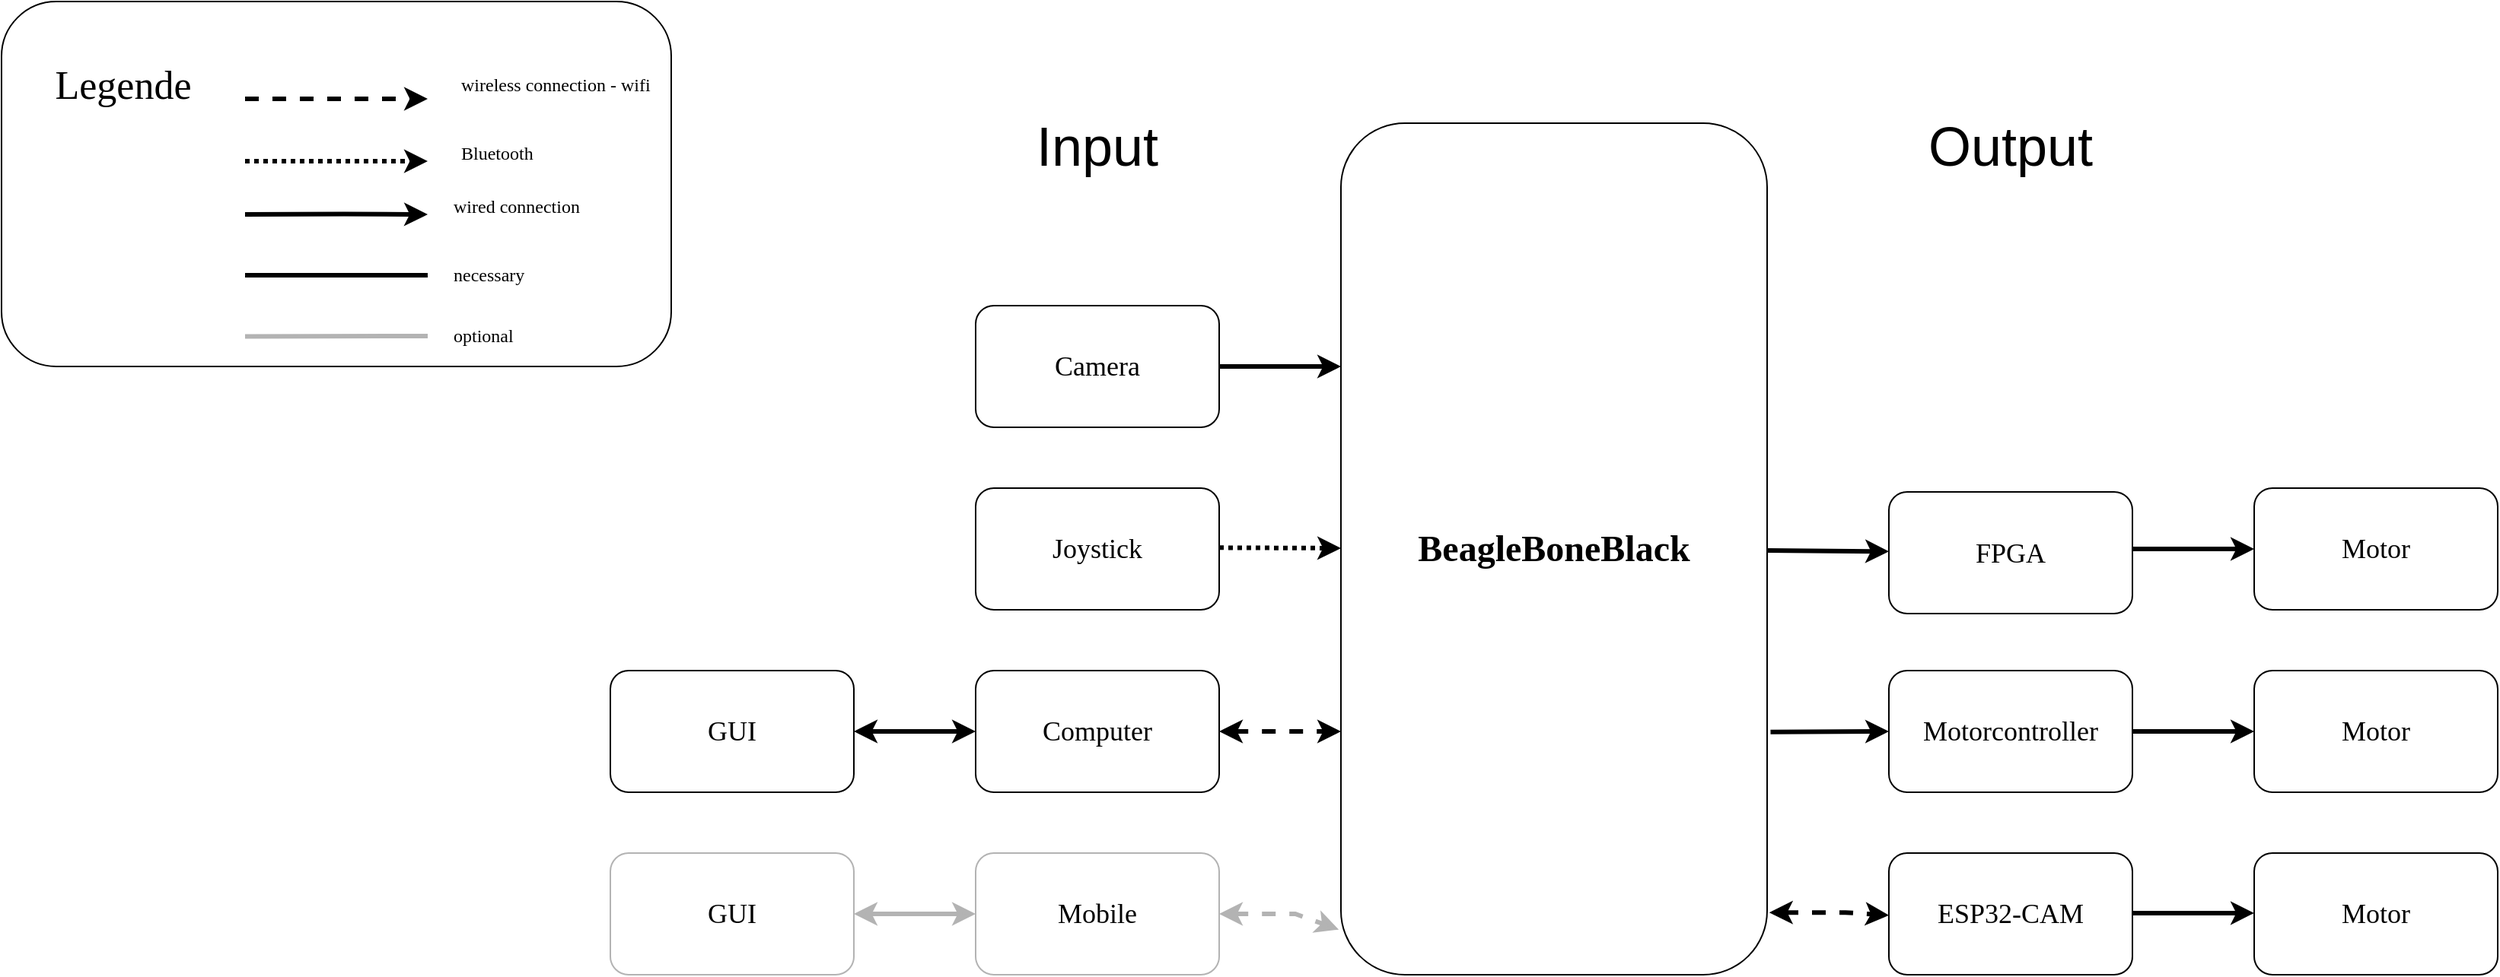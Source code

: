 <mxfile>
    <diagram id="vDkpHy24H6BLEEyWHWST" name="Page-1">
        <mxGraphModel dx="944" dy="812" grid="1" gridSize="10" guides="1" tooltips="1" connect="1" arrows="1" fold="1" page="1" pageScale="1" pageWidth="850" pageHeight="1100" math="0" shadow="0">
            <root>
                <mxCell id="0"/>
                <mxCell id="1" parent="0"/>
                <mxCell id="u42_QQyzw5wVbMvCu_jc-66" value="" style="rounded=1;whiteSpace=wrap;html=1;fontFamily=Comic Sans MS;fillColor=none;" parent="1" vertex="1">
                    <mxGeometry y="360" width="440" height="240" as="geometry"/>
                </mxCell>
                <mxCell id="u42_QQyzw5wVbMvCu_jc-2" value="&lt;font style=&quot;font-size: 18px&quot;&gt;GUI &lt;/font&gt;" style="rounded=1;whiteSpace=wrap;html=1;fontFamily=Comic Sans MS;strokeColor=#B3B3B3;" parent="1" vertex="1">
                    <mxGeometry x="400" y="920" width="160" height="80" as="geometry"/>
                </mxCell>
                <mxCell id="u42_QQyzw5wVbMvCu_jc-4" value="&lt;font style=&quot;font-size: 18px&quot;&gt;Joystick&lt;/font&gt;" style="rounded=1;whiteSpace=wrap;html=1;fontFamily=Comic Sans MS;" parent="1" vertex="1">
                    <mxGeometry x="640" y="680" width="160" height="80" as="geometry"/>
                </mxCell>
                <mxCell id="u42_QQyzw5wVbMvCu_jc-5" value="&lt;h1&gt;&lt;font style=&quot;font-size: 24px&quot;&gt;BeagleBoneBlack&lt;/font&gt;&lt;/h1&gt;" style="rounded=1;whiteSpace=wrap;html=1;fontFamily=Comic Sans MS;" parent="1" vertex="1">
                    <mxGeometry x="880" y="440" width="280" height="560" as="geometry"/>
                </mxCell>
                <mxCell id="u42_QQyzw5wVbMvCu_jc-9" value="&lt;font style=&quot;font-size: 18px&quot;&gt;Camera&lt;/font&gt;" style="rounded=1;whiteSpace=wrap;html=1;fontFamily=Comic Sans MS;" parent="1" vertex="1">
                    <mxGeometry x="640" y="560" width="160" height="80" as="geometry"/>
                </mxCell>
                <mxCell id="u42_QQyzw5wVbMvCu_jc-10" value="&lt;font style=&quot;font-size: 18px&quot;&gt;Motorcontroller&lt;/font&gt;" style="rounded=1;whiteSpace=wrap;html=1;fontFamily=Comic Sans MS;" parent="1" vertex="1">
                    <mxGeometry x="1240" y="800" width="160" height="80" as="geometry"/>
                </mxCell>
                <mxCell id="u42_QQyzw5wVbMvCu_jc-11" value="&lt;font style=&quot;font-size: 18px&quot;&gt;FPGA&lt;/font&gt;" style="rounded=1;whiteSpace=wrap;html=1;fontFamily=Comic Sans MS;" parent="1" vertex="1">
                    <mxGeometry x="1240" y="682.5" width="160" height="80" as="geometry"/>
                </mxCell>
                <mxCell id="u42_QQyzw5wVbMvCu_jc-15" value="" style="endArrow=classic;html=1;rounded=0;strokeWidth=3;dashed=1;fontFamily=Comic Sans MS;" parent="1" edge="1">
                    <mxGeometry width="50" height="50" relative="1" as="geometry">
                        <mxPoint x="160" y="424" as="sourcePoint"/>
                        <mxPoint x="280" y="424" as="targetPoint"/>
                    </mxGeometry>
                </mxCell>
                <mxCell id="u42_QQyzw5wVbMvCu_jc-16" value="wireless connection - wifi" style="text;html=1;align=left;verticalAlign=middle;resizable=0;points=[];autosize=1;strokeColor=none;fillColor=none;fontFamily=Comic Sans MS;" parent="1" vertex="1">
                    <mxGeometry x="300" y="400" width="180" height="30" as="geometry"/>
                </mxCell>
                <mxCell id="u42_QQyzw5wVbMvCu_jc-19" value="" style="endArrow=classic;html=1;rounded=0;strokeWidth=3;fontFamily=Comic Sans MS;" parent="1" edge="1">
                    <mxGeometry width="50" height="50" relative="1" as="geometry">
                        <mxPoint x="160" y="500" as="sourcePoint"/>
                        <mxPoint x="280" y="500" as="targetPoint"/>
                        <Array as="points">
                            <mxPoint x="225" y="499.71"/>
                        </Array>
                    </mxGeometry>
                </mxCell>
                <mxCell id="u42_QQyzw5wVbMvCu_jc-20" value="Bluetooth" style="text;html=1;align=left;verticalAlign=middle;resizable=0;points=[];autosize=1;strokeColor=none;fillColor=none;fontFamily=Comic Sans MS;" parent="1" vertex="1">
                    <mxGeometry x="300" y="450" width="60" height="20" as="geometry"/>
                </mxCell>
                <mxCell id="u42_QQyzw5wVbMvCu_jc-21" value="&lt;font style=&quot;font-size: 18px&quot;&gt;GUI&lt;/font&gt;" style="rounded=1;whiteSpace=wrap;html=1;fontFamily=Comic Sans MS;" parent="1" vertex="1">
                    <mxGeometry x="400" y="800" width="160" height="80" as="geometry"/>
                </mxCell>
                <mxCell id="u42_QQyzw5wVbMvCu_jc-26" value="&lt;font style=&quot;font-size: 18px&quot;&gt;Computer&lt;/font&gt;" style="rounded=1;whiteSpace=wrap;html=1;fontFamily=Comic Sans MS;" parent="1" vertex="1">
                    <mxGeometry x="640" y="800" width="160" height="80" as="geometry"/>
                </mxCell>
                <mxCell id="u42_QQyzw5wVbMvCu_jc-29" value="&lt;font style=&quot;font-size: 18px&quot;&gt;Mobile&lt;/font&gt;" style="rounded=1;whiteSpace=wrap;html=1;fontFamily=Comic Sans MS;strokeColor=#B3B3B3;" parent="1" vertex="1">
                    <mxGeometry x="640" y="920" width="160" height="80" as="geometry"/>
                </mxCell>
                <mxCell id="u42_QQyzw5wVbMvCu_jc-31" value="&lt;font style=&quot;font-size: 18px&quot;&gt;Motor&lt;/font&gt;" style="rounded=1;whiteSpace=wrap;html=1;fontFamily=Comic Sans MS;" parent="1" vertex="1">
                    <mxGeometry x="1480" y="800" width="160" height="80" as="geometry"/>
                </mxCell>
                <mxCell id="22" value="" style="edgeStyle=none;html=1;" edge="1" parent="1" source="u42_QQyzw5wVbMvCu_jc-40">
                    <mxGeometry relative="1" as="geometry">
                        <mxPoint x="1400" y="962.5" as="targetPoint"/>
                    </mxGeometry>
                </mxCell>
                <mxCell id="u42_QQyzw5wVbMvCu_jc-42" value="" style="endArrow=classic;html=1;rounded=0;strokeWidth=3;exitX=1;exitY=0.5;exitDx=0;exitDy=0;entryX=0;entryY=0.5;entryDx=0;entryDy=0;fontFamily=Comic Sans MS;" parent="1" source="u42_QQyzw5wVbMvCu_jc-10" target="u42_QQyzw5wVbMvCu_jc-31" edge="1">
                    <mxGeometry width="50" height="50" relative="1" as="geometry">
                        <mxPoint x="560" y="377.5" as="sourcePoint"/>
                        <mxPoint x="680" y="377.5" as="targetPoint"/>
                    </mxGeometry>
                </mxCell>
                <mxCell id="u42_QQyzw5wVbMvCu_jc-44" value="" style="endArrow=classic;html=1;rounded=0;strokeWidth=3;entryX=0;entryY=0.5;entryDx=0;entryDy=0;exitX=1.008;exitY=0.715;exitDx=0;exitDy=0;exitPerimeter=0;fontFamily=Comic Sans MS;" parent="1" source="u42_QQyzw5wVbMvCu_jc-5" target="u42_QQyzw5wVbMvCu_jc-10" edge="1">
                    <mxGeometry width="50" height="50" relative="1" as="geometry">
                        <mxPoint x="1170" y="845.5" as="sourcePoint"/>
                        <mxPoint x="1250" y="732.5" as="targetPoint"/>
                    </mxGeometry>
                </mxCell>
                <mxCell id="u42_QQyzw5wVbMvCu_jc-47" value="" style="endArrow=classic;startArrow=classic;html=1;rounded=0;dashed=1;strokeWidth=3;exitX=1;exitY=0.5;exitDx=0;exitDy=0;fontFamily=Comic Sans MS;" parent="1" source="u42_QQyzw5wVbMvCu_jc-26" edge="1">
                    <mxGeometry width="50" height="50" relative="1" as="geometry">
                        <mxPoint x="1030" y="590" as="sourcePoint"/>
                        <mxPoint x="880" y="840" as="targetPoint"/>
                        <Array as="points">
                            <mxPoint x="870" y="840"/>
                        </Array>
                    </mxGeometry>
                </mxCell>
                <mxCell id="u42_QQyzw5wVbMvCu_jc-49" value="" style="endArrow=classic;startArrow=classic;html=1;rounded=0;dashed=1;strokeWidth=3;exitX=1;exitY=0.5;exitDx=0;exitDy=0;entryX=-0.005;entryY=0.947;entryDx=0;entryDy=0;entryPerimeter=0;fontFamily=Comic Sans MS;strokeColor=#B3B3B3;" parent="1" source="u42_QQyzw5wVbMvCu_jc-29" target="u42_QQyzw5wVbMvCu_jc-5" edge="1">
                    <mxGeometry width="50" height="50" relative="1" as="geometry">
                        <mxPoint x="810" y="850" as="sourcePoint"/>
                        <mxPoint x="900" y="850" as="targetPoint"/>
                        <Array as="points">
                            <mxPoint x="850" y="960"/>
                        </Array>
                    </mxGeometry>
                </mxCell>
                <mxCell id="u42_QQyzw5wVbMvCu_jc-50" value="" style="endArrow=classic;html=1;rounded=0;strokeWidth=3;entryX=0;entryY=0.5;entryDx=0;entryDy=0;fontFamily=Comic Sans MS;" parent="1" edge="1">
                    <mxGeometry width="50" height="50" relative="1" as="geometry">
                        <mxPoint x="1160" y="721" as="sourcePoint"/>
                        <mxPoint x="1240" y="721.67" as="targetPoint"/>
                    </mxGeometry>
                </mxCell>
                <mxCell id="u42_QQyzw5wVbMvCu_jc-53" value="" style="endArrow=classic;html=1;rounded=0;strokeWidth=3;fontFamily=Comic Sans MS;" parent="1" edge="1">
                    <mxGeometry width="50" height="50" relative="1" as="geometry">
                        <mxPoint x="800" y="600" as="sourcePoint"/>
                        <mxPoint x="880" y="600" as="targetPoint"/>
                    </mxGeometry>
                </mxCell>
                <mxCell id="u42_QQyzw5wVbMvCu_jc-56" value="" style="endArrow=classic;html=1;rounded=0;strokeWidth=3;fontFamily=Comic Sans MS;dashed=1;dashPattern=1 1;" parent="1" edge="1">
                    <mxGeometry width="50" height="50" relative="1" as="geometry">
                        <mxPoint x="800" y="719.17" as="sourcePoint"/>
                        <mxPoint x="880" y="719.5" as="targetPoint"/>
                    </mxGeometry>
                </mxCell>
                <mxCell id="u42_QQyzw5wVbMvCu_jc-61" value="" style="endArrow=classic;startArrow=classic;html=1;rounded=0;strokeWidth=3;entryX=0;entryY=0.5;entryDx=0;entryDy=0;exitX=1;exitY=0.5;exitDx=0;exitDy=0;fontFamily=Comic Sans MS;" parent="1" source="u42_QQyzw5wVbMvCu_jc-21" target="u42_QQyzw5wVbMvCu_jc-26" edge="1">
                    <mxGeometry width="50" height="50" relative="1" as="geometry">
                        <mxPoint x="780" y="630" as="sourcePoint"/>
                        <mxPoint x="830" y="580" as="targetPoint"/>
                    </mxGeometry>
                </mxCell>
                <mxCell id="u42_QQyzw5wVbMvCu_jc-62" value="" style="endArrow=classic;startArrow=classic;html=1;rounded=0;strokeWidth=3;entryX=0;entryY=0.5;entryDx=0;entryDy=0;exitX=1;exitY=0.5;exitDx=0;exitDy=0;fontFamily=Comic Sans MS;strokeColor=#B3B3B3;" parent="1" source="u42_QQyzw5wVbMvCu_jc-2" target="u42_QQyzw5wVbMvCu_jc-29" edge="1">
                    <mxGeometry width="50" height="50" relative="1" as="geometry">
                        <mxPoint x="570" y="850" as="sourcePoint"/>
                        <mxPoint x="650" y="850" as="targetPoint"/>
                    </mxGeometry>
                </mxCell>
                <mxCell id="u42_QQyzw5wVbMvCu_jc-67" value="&lt;font style=&quot;font-size: 26px;&quot;&gt;Legende&lt;/font&gt;" style="text;html=1;strokeColor=none;fillColor=none;align=center;verticalAlign=middle;whiteSpace=wrap;rounded=0;fontFamily=Comic Sans MS;" parent="1" vertex="1">
                    <mxGeometry x="50" y="400" width="60" height="30" as="geometry"/>
                </mxCell>
                <mxCell id="2" value="" style="endArrow=none;html=1;fontSize=18;strokeWidth=3;" parent="1" edge="1">
                    <mxGeometry width="50" height="50" relative="1" as="geometry">
                        <mxPoint x="280" y="540" as="sourcePoint"/>
                        <mxPoint x="160" y="540" as="targetPoint"/>
                    </mxGeometry>
                </mxCell>
                <mxCell id="4" value="necessary" style="text;html=1;align=left;verticalAlign=middle;resizable=0;points=[];autosize=1;strokeColor=none;fillColor=none;fontFamily=Comic Sans MS;" parent="1" vertex="1">
                    <mxGeometry x="295" y="530" width="60" height="20" as="geometry"/>
                </mxCell>
                <mxCell id="10" value="&lt;font style=&quot;font-size: 36px&quot;&gt;Input&lt;/font&gt;" style="text;html=1;strokeColor=none;fillColor=none;align=center;verticalAlign=middle;whiteSpace=wrap;rounded=0;fontSize=18;" parent="1" vertex="1">
                    <mxGeometry x="690" y="440" width="60" height="30" as="geometry"/>
                </mxCell>
                <mxCell id="11" value="&lt;font style=&quot;font-size: 36px&quot;&gt;Output&lt;/font&gt;" style="text;html=1;strokeColor=none;fillColor=none;align=center;verticalAlign=middle;whiteSpace=wrap;rounded=0;fontSize=18;" parent="1" vertex="1">
                    <mxGeometry x="1290" y="440" width="60" height="30" as="geometry"/>
                </mxCell>
                <mxCell id="12" value="&lt;font style=&quot;font-size: 18px&quot;&gt;ESP32-CAM&lt;/font&gt;" style="rounded=1;whiteSpace=wrap;html=1;fontFamily=Comic Sans MS;strokeColor=#000000;" parent="1" vertex="1">
                    <mxGeometry x="1240" y="920" width="160" height="80" as="geometry"/>
                </mxCell>
                <mxCell id="15" value="" style="endArrow=classic;startArrow=classic;html=1;rounded=0;dashed=1;strokeWidth=3;exitX=1;exitY=0.5;exitDx=0;exitDy=0;entryX=-0.005;entryY=0.947;entryDx=0;entryDy=0;entryPerimeter=0;fontFamily=Comic Sans MS;strokeColor=#000000;" parent="1" edge="1">
                    <mxGeometry width="50" height="50" relative="1" as="geometry">
                        <mxPoint x="1161.4" y="959.08" as="sourcePoint"/>
                        <mxPoint x="1240" y="960.92" as="targetPoint"/>
                        <Array as="points">
                            <mxPoint x="1211.4" y="959.08"/>
                        </Array>
                    </mxGeometry>
                </mxCell>
                <mxCell id="17" value="" style="endArrow=classic;html=1;rounded=0;strokeWidth=3;fontFamily=Comic Sans MS;dashed=1;dashPattern=1 1;" parent="1" edge="1">
                    <mxGeometry width="50" height="50" relative="1" as="geometry">
                        <mxPoint x="160" y="465" as="sourcePoint"/>
                        <mxPoint x="280" y="465" as="targetPoint"/>
                        <Array as="points">
                            <mxPoint x="230" y="465"/>
                        </Array>
                    </mxGeometry>
                </mxCell>
                <mxCell id="18" value="wired connection" style="text;html=1;align=left;verticalAlign=middle;resizable=0;points=[];autosize=1;strokeColor=none;fillColor=none;fontFamily=Comic Sans MS;" parent="1" vertex="1">
                    <mxGeometry x="295" y="480" width="130" height="30" as="geometry"/>
                </mxCell>
                <mxCell id="25" value="" style="endArrow=none;html=1;fontSize=18;strokeWidth=3;strokeColor=#B3B3B3;" edge="1" parent="1">
                    <mxGeometry width="50" height="50" relative="1" as="geometry">
                        <mxPoint x="280" y="580" as="sourcePoint"/>
                        <mxPoint x="160" y="580.24" as="targetPoint"/>
                    </mxGeometry>
                </mxCell>
                <mxCell id="26" value="optional" style="text;html=1;align=left;verticalAlign=middle;resizable=0;points=[];autosize=1;strokeColor=none;fillColor=none;fontFamily=Comic Sans MS;" vertex="1" parent="1">
                    <mxGeometry x="295" y="570" width="50" height="20" as="geometry"/>
                </mxCell>
                <mxCell id="27" value="" style="endArrow=classic;html=1;rounded=0;strokeWidth=3;exitX=1;exitY=0.5;exitDx=0;exitDy=0;entryX=0;entryY=0.5;entryDx=0;entryDy=0;fontFamily=Comic Sans MS;" edge="1" target="28" parent="1">
                    <mxGeometry width="50" height="50" relative="1" as="geometry">
                        <mxPoint x="1400" y="720" as="sourcePoint"/>
                        <mxPoint x="680" y="252.5" as="targetPoint"/>
                    </mxGeometry>
                </mxCell>
                <mxCell id="28" value="&lt;font style=&quot;font-size: 18px&quot;&gt;Motor&lt;/font&gt;" style="rounded=1;whiteSpace=wrap;html=1;fontFamily=Comic Sans MS;" vertex="1" parent="1">
                    <mxGeometry x="1480" y="680" width="160" height="80" as="geometry"/>
                </mxCell>
                <mxCell id="29" value="&lt;font style=&quot;font-size: 18px&quot;&gt;Motor&lt;/font&gt;" style="rounded=1;whiteSpace=wrap;html=1;fontFamily=Comic Sans MS;" vertex="1" parent="1">
                    <mxGeometry x="1480" y="920" width="160" height="80" as="geometry"/>
                </mxCell>
                <mxCell id="30" value="" style="endArrow=classic;html=1;rounded=0;strokeWidth=3;exitX=1;exitY=0.5;exitDx=0;exitDy=0;entryX=0;entryY=0.5;entryDx=0;entryDy=0;fontFamily=Comic Sans MS;" edge="1" parent="1">
                    <mxGeometry width="50" height="50" relative="1" as="geometry">
                        <mxPoint x="1400" y="959.47" as="sourcePoint"/>
                        <mxPoint x="1480" y="959.47" as="targetPoint"/>
                    </mxGeometry>
                </mxCell>
            </root>
        </mxGraphModel>
    </diagram>
</mxfile>